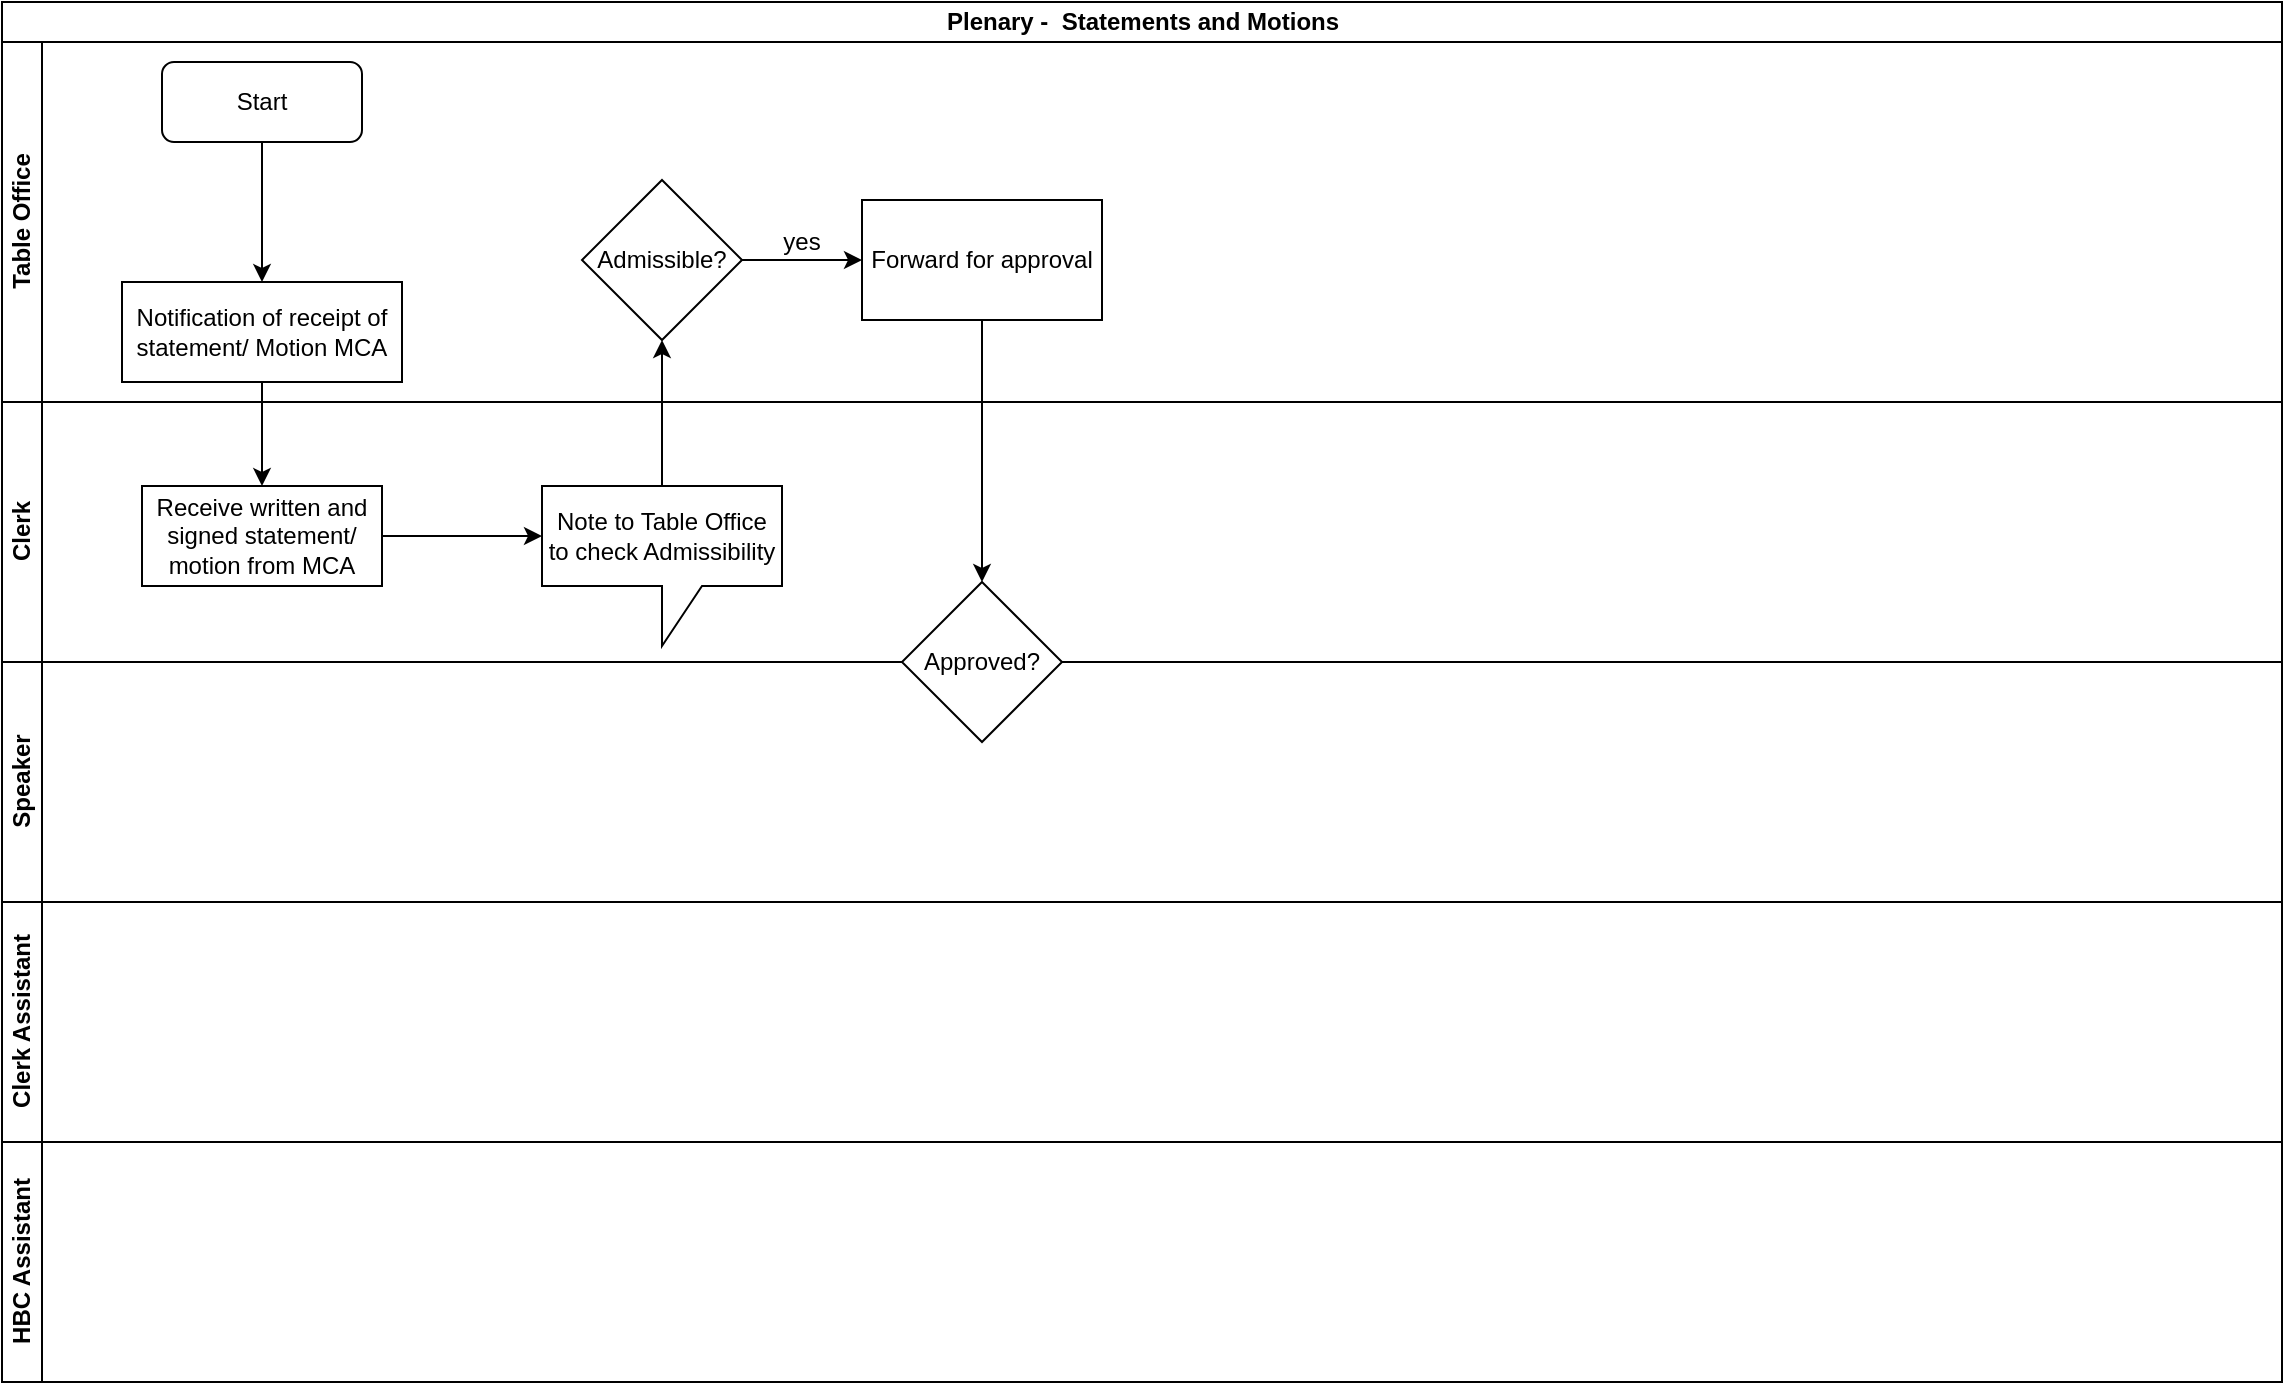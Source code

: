 <mxfile version="13.7.7" type="github">
  <diagram id="ywgBx7ZzWdUhMpDVQwn4" name="Page-1">
    <mxGraphModel dx="910" dy="487" grid="1" gridSize="10" guides="1" tooltips="1" connect="1" arrows="1" fold="1" page="1" pageScale="1" pageWidth="1169" pageHeight="827" math="0" shadow="0">
      <root>
        <mxCell id="0" />
        <mxCell id="1" parent="0" />
        <mxCell id="KN6vx_3-4_OPMnxoI5xO-1" value="Plenary -&amp;nbsp; Statements and Motions" style="swimlane;html=1;childLayout=stackLayout;resizeParent=1;resizeParentMax=0;horizontal=1;startSize=20;horizontalStack=0;" vertex="1" parent="1">
          <mxGeometry x="20" y="20" width="1140" height="690" as="geometry" />
        </mxCell>
        <mxCell id="KN6vx_3-4_OPMnxoI5xO-2" value="Table Office" style="swimlane;html=1;startSize=20;horizontal=0;" vertex="1" parent="KN6vx_3-4_OPMnxoI5xO-1">
          <mxGeometry y="20" width="1140" height="180" as="geometry" />
        </mxCell>
        <mxCell id="KN6vx_3-4_OPMnxoI5xO-12" value="Start" style="rounded=1;whiteSpace=wrap;html=1;" vertex="1" parent="KN6vx_3-4_OPMnxoI5xO-2">
          <mxGeometry x="80" y="10" width="100" height="40" as="geometry" />
        </mxCell>
        <mxCell id="KN6vx_3-4_OPMnxoI5xO-15" value="Notification of receipt of statement/ Motion MCA" style="rounded=0;whiteSpace=wrap;html=1;" vertex="1" parent="KN6vx_3-4_OPMnxoI5xO-2">
          <mxGeometry x="60" y="120" width="140" height="50" as="geometry" />
        </mxCell>
        <mxCell id="KN6vx_3-4_OPMnxoI5xO-14" value="" style="edgeStyle=orthogonalEdgeStyle;rounded=0;orthogonalLoop=1;jettySize=auto;html=1;entryX=0.5;entryY=0;entryDx=0;entryDy=0;" edge="1" parent="KN6vx_3-4_OPMnxoI5xO-2" source="KN6vx_3-4_OPMnxoI5xO-12" target="KN6vx_3-4_OPMnxoI5xO-15">
          <mxGeometry relative="1" as="geometry">
            <mxPoint x="130" y="120" as="targetPoint" />
          </mxGeometry>
        </mxCell>
        <mxCell id="KN6vx_3-4_OPMnxoI5xO-24" value="Admissible?" style="rhombus;whiteSpace=wrap;html=1;" vertex="1" parent="KN6vx_3-4_OPMnxoI5xO-2">
          <mxGeometry x="290" y="69" width="80" height="80" as="geometry" />
        </mxCell>
        <mxCell id="KN6vx_3-4_OPMnxoI5xO-30" value="yes" style="text;html=1;strokeColor=none;fillColor=none;align=center;verticalAlign=middle;whiteSpace=wrap;rounded=0;" vertex="1" parent="KN6vx_3-4_OPMnxoI5xO-2">
          <mxGeometry x="380" y="90" width="40" height="20" as="geometry" />
        </mxCell>
        <mxCell id="KN6vx_3-4_OPMnxoI5xO-3" value="Clerk" style="swimlane;html=1;startSize=20;horizontal=0;" vertex="1" parent="KN6vx_3-4_OPMnxoI5xO-1">
          <mxGeometry y="200" width="1140" height="130" as="geometry" />
        </mxCell>
        <mxCell id="KN6vx_3-4_OPMnxoI5xO-21" value="Note to Table Office to check Admissibility" style="shape=callout;whiteSpace=wrap;html=1;perimeter=calloutPerimeter;" vertex="1" parent="KN6vx_3-4_OPMnxoI5xO-3">
          <mxGeometry x="270" y="42" width="120" height="80" as="geometry" />
        </mxCell>
        <mxCell id="KN6vx_3-4_OPMnxoI5xO-16" value="Receive written and signed statement/ motion from MCA" style="whiteSpace=wrap;html=1;rounded=0;" vertex="1" parent="KN6vx_3-4_OPMnxoI5xO-3">
          <mxGeometry x="70" y="42" width="120" height="50" as="geometry" />
        </mxCell>
        <mxCell id="KN6vx_3-4_OPMnxoI5xO-19" value="" style="edgeStyle=orthogonalEdgeStyle;rounded=0;orthogonalLoop=1;jettySize=auto;html=1;entryX=0;entryY=0;entryDx=0;entryDy=25;entryPerimeter=0;" edge="1" parent="KN6vx_3-4_OPMnxoI5xO-3" source="KN6vx_3-4_OPMnxoI5xO-16" target="KN6vx_3-4_OPMnxoI5xO-21">
          <mxGeometry relative="1" as="geometry">
            <mxPoint x="270" y="79.5" as="targetPoint" />
          </mxGeometry>
        </mxCell>
        <mxCell id="KN6vx_3-4_OPMnxoI5xO-4" value="Speaker" style="swimlane;html=1;startSize=20;horizontal=0;" vertex="1" parent="KN6vx_3-4_OPMnxoI5xO-1">
          <mxGeometry y="330" width="1140" height="120" as="geometry" />
        </mxCell>
        <mxCell id="KN6vx_3-4_OPMnxoI5xO-28" value="Approved?" style="rhombus;whiteSpace=wrap;html=1;" vertex="1" parent="KN6vx_3-4_OPMnxoI5xO-4">
          <mxGeometry x="450" y="-40" width="80" height="80" as="geometry" />
        </mxCell>
        <mxCell id="KN6vx_3-4_OPMnxoI5xO-5" value="Clerk Assistant" style="swimlane;html=1;startSize=20;horizontal=0;" vertex="1" parent="KN6vx_3-4_OPMnxoI5xO-1">
          <mxGeometry y="450" width="1140" height="120" as="geometry" />
        </mxCell>
        <mxCell id="KN6vx_3-4_OPMnxoI5xO-11" value="HBC Assistant" style="swimlane;html=1;startSize=20;horizontal=0;" vertex="1" parent="KN6vx_3-4_OPMnxoI5xO-1">
          <mxGeometry y="570" width="1140" height="120" as="geometry" />
        </mxCell>
        <mxCell id="KN6vx_3-4_OPMnxoI5xO-17" value="" style="edgeStyle=orthogonalEdgeStyle;rounded=0;orthogonalLoop=1;jettySize=auto;html=1;" edge="1" parent="KN6vx_3-4_OPMnxoI5xO-1" source="KN6vx_3-4_OPMnxoI5xO-15" target="KN6vx_3-4_OPMnxoI5xO-16">
          <mxGeometry relative="1" as="geometry" />
        </mxCell>
        <mxCell id="KN6vx_3-4_OPMnxoI5xO-25" value="" style="edgeStyle=orthogonalEdgeStyle;rounded=0;orthogonalLoop=1;jettySize=auto;html=1;" edge="1" parent="KN6vx_3-4_OPMnxoI5xO-1" source="KN6vx_3-4_OPMnxoI5xO-21" target="KN6vx_3-4_OPMnxoI5xO-24">
          <mxGeometry relative="1" as="geometry" />
        </mxCell>
        <mxCell id="KN6vx_3-4_OPMnxoI5xO-29" value="" style="edgeStyle=orthogonalEdgeStyle;rounded=0;orthogonalLoop=1;jettySize=auto;html=1;" edge="1" parent="1" source="KN6vx_3-4_OPMnxoI5xO-26" target="KN6vx_3-4_OPMnxoI5xO-28">
          <mxGeometry relative="1" as="geometry" />
        </mxCell>
        <mxCell id="KN6vx_3-4_OPMnxoI5xO-26" value="Forward for approval" style="whiteSpace=wrap;html=1;" vertex="1" parent="1">
          <mxGeometry x="450" y="119" width="120" height="60" as="geometry" />
        </mxCell>
        <mxCell id="KN6vx_3-4_OPMnxoI5xO-27" value="" style="edgeStyle=orthogonalEdgeStyle;rounded=0;orthogonalLoop=1;jettySize=auto;html=1;" edge="1" parent="1" source="KN6vx_3-4_OPMnxoI5xO-24" target="KN6vx_3-4_OPMnxoI5xO-26">
          <mxGeometry relative="1" as="geometry" />
        </mxCell>
      </root>
    </mxGraphModel>
  </diagram>
</mxfile>
